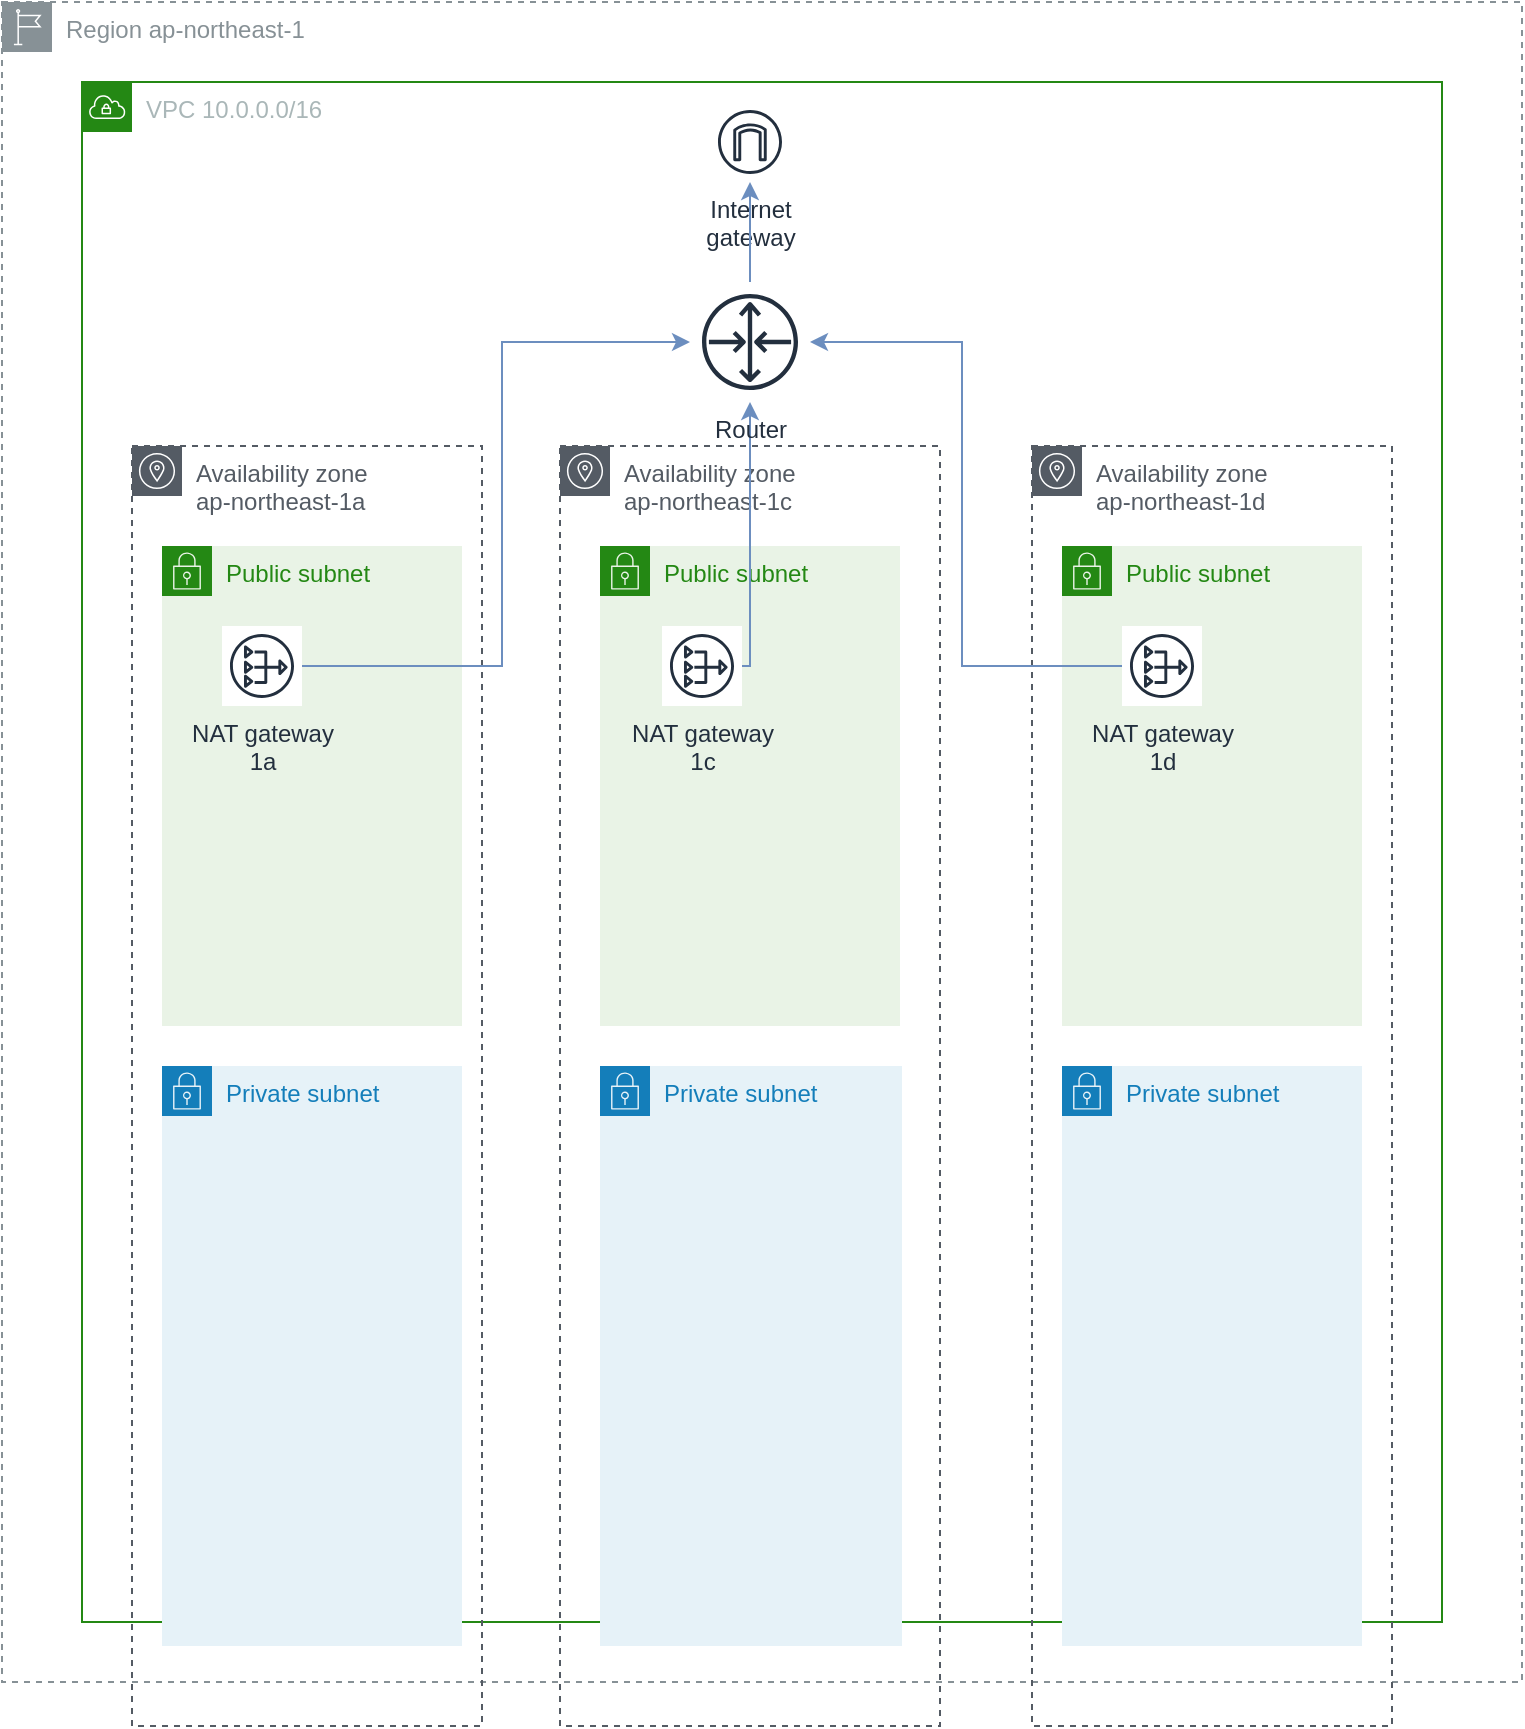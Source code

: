 <mxfile version="14.9.3" type="github">
  <diagram id="pXiEOel-agX9lO_ihAj1" name="Page-1">
    <mxGraphModel dx="889" dy="589" grid="1" gridSize="10" guides="1" tooltips="1" connect="1" arrows="1" fold="1" page="1" pageScale="1" pageWidth="827" pageHeight="1169" math="0" shadow="0">
      <root>
        <mxCell id="0" />
        <mxCell id="1" parent="0" />
        <mxCell id="SochqLOUoUlxbmxI7SCY-2" value="Region ap-northeast-1" style="outlineConnect=0;gradientColor=none;html=1;whiteSpace=wrap;fontSize=12;fontStyle=0;shape=mxgraph.aws4.group;grIcon=mxgraph.aws4.group_region;strokeColor=#879196;fillColor=none;verticalAlign=top;align=left;spacingLeft=30;fontColor=#879196;dashed=1;" vertex="1" parent="1">
          <mxGeometry x="40" y="40" width="760" height="840" as="geometry" />
        </mxCell>
        <mxCell id="SochqLOUoUlxbmxI7SCY-1" value="VPC 10.0.0.0/16" style="points=[[0,0],[0.25,0],[0.5,0],[0.75,0],[1,0],[1,0.25],[1,0.5],[1,0.75],[1,1],[0.75,1],[0.5,1],[0.25,1],[0,1],[0,0.75],[0,0.5],[0,0.25]];outlineConnect=0;gradientColor=none;html=1;whiteSpace=wrap;fontSize=12;fontStyle=0;shape=mxgraph.aws4.group;grIcon=mxgraph.aws4.group_vpc;strokeColor=#248814;fillColor=none;verticalAlign=top;align=left;spacingLeft=30;fontColor=#AAB7B8;dashed=0;" vertex="1" parent="1">
          <mxGeometry x="80" y="80" width="680" height="770" as="geometry" />
        </mxCell>
        <mxCell id="SochqLOUoUlxbmxI7SCY-10" value="Availability zone &lt;br&gt;ap-northeast-1a" style="outlineConnect=0;gradientColor=none;html=1;whiteSpace=wrap;fontSize=12;fontStyle=0;shape=mxgraph.aws4.group;grIcon=mxgraph.aws4.group_availability_zone;strokeColor=#545B64;fillColor=none;verticalAlign=top;align=left;spacingLeft=30;fontColor=#545B64;dashed=1;" vertex="1" parent="1">
          <mxGeometry x="105" y="262" width="175" height="640" as="geometry" />
        </mxCell>
        <mxCell id="SochqLOUoUlxbmxI7SCY-11" value="Availability zone&lt;br&gt;ap-northeast-1c" style="outlineConnect=0;gradientColor=none;html=1;whiteSpace=wrap;fontSize=12;fontStyle=0;shape=mxgraph.aws4.group;grIcon=mxgraph.aws4.group_availability_zone;strokeColor=#545B64;fillColor=none;verticalAlign=top;align=left;spacingLeft=30;fontColor=#545B64;dashed=1;" vertex="1" parent="1">
          <mxGeometry x="319" y="262" width="190" height="640" as="geometry" />
        </mxCell>
        <mxCell id="SochqLOUoUlxbmxI7SCY-12" value="Availability zone&lt;br&gt;ap-northeast-1d" style="outlineConnect=0;gradientColor=none;html=1;whiteSpace=wrap;fontSize=12;fontStyle=0;shape=mxgraph.aws4.group;grIcon=mxgraph.aws4.group_availability_zone;strokeColor=#545B64;fillColor=none;verticalAlign=top;align=left;spacingLeft=30;fontColor=#545B64;dashed=1;" vertex="1" parent="1">
          <mxGeometry x="555" y="262" width="180" height="640" as="geometry" />
        </mxCell>
        <mxCell id="SochqLOUoUlxbmxI7SCY-13" value="Public subnet" style="points=[[0,0],[0.25,0],[0.5,0],[0.75,0],[1,0],[1,0.25],[1,0.5],[1,0.75],[1,1],[0.75,1],[0.5,1],[0.25,1],[0,1],[0,0.75],[0,0.5],[0,0.25]];outlineConnect=0;gradientColor=none;html=1;whiteSpace=wrap;fontSize=12;fontStyle=0;shape=mxgraph.aws4.group;grIcon=mxgraph.aws4.group_security_group;grStroke=0;strokeColor=#248814;fillColor=#E9F3E6;verticalAlign=top;align=left;spacingLeft=30;fontColor=#248814;dashed=0;" vertex="1" parent="1">
          <mxGeometry x="120" y="312" width="150" height="240" as="geometry" />
        </mxCell>
        <mxCell id="SochqLOUoUlxbmxI7SCY-14" value="Public subnet" style="points=[[0,0],[0.25,0],[0.5,0],[0.75,0],[1,0],[1,0.25],[1,0.5],[1,0.75],[1,1],[0.75,1],[0.5,1],[0.25,1],[0,1],[0,0.75],[0,0.5],[0,0.25]];outlineConnect=0;gradientColor=none;html=1;whiteSpace=wrap;fontSize=12;fontStyle=0;shape=mxgraph.aws4.group;grIcon=mxgraph.aws4.group_security_group;grStroke=0;strokeColor=#248814;fillColor=#E9F3E6;verticalAlign=top;align=left;spacingLeft=30;fontColor=#248814;dashed=0;" vertex="1" parent="1">
          <mxGeometry x="570" y="312" width="150" height="240" as="geometry" />
        </mxCell>
        <mxCell id="SochqLOUoUlxbmxI7SCY-15" value="Public subnet" style="points=[[0,0],[0.25,0],[0.5,0],[0.75,0],[1,0],[1,0.25],[1,0.5],[1,0.75],[1,1],[0.75,1],[0.5,1],[0.25,1],[0,1],[0,0.75],[0,0.5],[0,0.25]];outlineConnect=0;gradientColor=none;html=1;whiteSpace=wrap;fontSize=12;fontStyle=0;shape=mxgraph.aws4.group;grIcon=mxgraph.aws4.group_security_group;grStroke=0;strokeColor=#248814;fillColor=#E9F3E6;verticalAlign=top;align=left;spacingLeft=30;fontColor=#248814;dashed=0;" vertex="1" parent="1">
          <mxGeometry x="339" y="312" width="150" height="240" as="geometry" />
        </mxCell>
        <mxCell id="SochqLOUoUlxbmxI7SCY-16" value="Private subnet" style="points=[[0,0],[0.25,0],[0.5,0],[0.75,0],[1,0],[1,0.25],[1,0.5],[1,0.75],[1,1],[0.75,1],[0.5,1],[0.25,1],[0,1],[0,0.75],[0,0.5],[0,0.25]];outlineConnect=0;gradientColor=none;html=1;whiteSpace=wrap;fontSize=12;fontStyle=0;shape=mxgraph.aws4.group;grIcon=mxgraph.aws4.group_security_group;grStroke=0;strokeColor=#147EBA;fillColor=#E6F2F8;verticalAlign=top;align=left;spacingLeft=30;fontColor=#147EBA;dashed=0;" vertex="1" parent="1">
          <mxGeometry x="339" y="572" width="151" height="290" as="geometry" />
        </mxCell>
        <mxCell id="SochqLOUoUlxbmxI7SCY-17" value="Private subnet" style="points=[[0,0],[0.25,0],[0.5,0],[0.75,0],[1,0],[1,0.25],[1,0.5],[1,0.75],[1,1],[0.75,1],[0.5,1],[0.25,1],[0,1],[0,0.75],[0,0.5],[0,0.25]];outlineConnect=0;gradientColor=none;html=1;whiteSpace=wrap;fontSize=12;fontStyle=0;shape=mxgraph.aws4.group;grIcon=mxgraph.aws4.group_security_group;grStroke=0;strokeColor=#147EBA;fillColor=#E6F2F8;verticalAlign=top;align=left;spacingLeft=30;fontColor=#147EBA;dashed=0;" vertex="1" parent="1">
          <mxGeometry x="570" y="572" width="150" height="290" as="geometry" />
        </mxCell>
        <mxCell id="SochqLOUoUlxbmxI7SCY-18" value="Private subnet" style="points=[[0,0],[0.25,0],[0.5,0],[0.75,0],[1,0],[1,0.25],[1,0.5],[1,0.75],[1,1],[0.75,1],[0.5,1],[0.25,1],[0,1],[0,0.75],[0,0.5],[0,0.25]];outlineConnect=0;gradientColor=none;html=1;whiteSpace=wrap;fontSize=12;fontStyle=0;shape=mxgraph.aws4.group;grIcon=mxgraph.aws4.group_security_group;grStroke=0;strokeColor=#147EBA;fillColor=#E6F2F8;verticalAlign=top;align=left;spacingLeft=30;fontColor=#147EBA;dashed=0;" vertex="1" parent="1">
          <mxGeometry x="120" y="572" width="150" height="290" as="geometry" />
        </mxCell>
        <mxCell id="SochqLOUoUlxbmxI7SCY-19" value="Internet&#xa;gateway" style="outlineConnect=0;fontColor=#232F3E;gradientColor=none;strokeColor=#232F3E;fillColor=#ffffff;dashed=0;verticalLabelPosition=bottom;verticalAlign=top;align=center;html=1;fontSize=12;fontStyle=0;aspect=fixed;shape=mxgraph.aws4.resourceIcon;resIcon=mxgraph.aws4.internet_gateway;" vertex="1" parent="1">
          <mxGeometry x="394" y="90" width="40" height="40" as="geometry" />
        </mxCell>
        <mxCell id="SochqLOUoUlxbmxI7SCY-27" style="edgeStyle=orthogonalEdgeStyle;rounded=0;orthogonalLoop=1;jettySize=auto;html=1;fillColor=#dae8fc;strokeColor=#6c8ebf;" edge="1" parent="1" source="SochqLOUoUlxbmxI7SCY-20" target="SochqLOUoUlxbmxI7SCY-25">
          <mxGeometry relative="1" as="geometry">
            <Array as="points">
              <mxPoint x="290" y="372" />
              <mxPoint x="290" y="210" />
            </Array>
          </mxGeometry>
        </mxCell>
        <mxCell id="SochqLOUoUlxbmxI7SCY-20" value="NAT gateway&lt;br&gt;1a" style="outlineConnect=0;fontColor=#232F3E;gradientColor=none;strokeColor=#232F3E;fillColor=#ffffff;dashed=0;verticalLabelPosition=bottom;verticalAlign=top;align=center;html=1;fontSize=12;fontStyle=0;aspect=fixed;shape=mxgraph.aws4.resourceIcon;resIcon=mxgraph.aws4.nat_gateway;" vertex="1" parent="1">
          <mxGeometry x="150" y="352" width="40" height="40" as="geometry" />
        </mxCell>
        <mxCell id="SochqLOUoUlxbmxI7SCY-31" style="edgeStyle=orthogonalEdgeStyle;rounded=0;orthogonalLoop=1;jettySize=auto;html=1;fillColor=#dae8fc;strokeColor=#6c8ebf;" edge="1" parent="1" source="SochqLOUoUlxbmxI7SCY-23" target="SochqLOUoUlxbmxI7SCY-25">
          <mxGeometry relative="1" as="geometry">
            <Array as="points">
              <mxPoint x="520" y="372" />
              <mxPoint x="520" y="210" />
            </Array>
          </mxGeometry>
        </mxCell>
        <mxCell id="SochqLOUoUlxbmxI7SCY-23" value="NAT gateway&lt;br&gt;1d" style="outlineConnect=0;fontColor=#232F3E;gradientColor=none;strokeColor=#232F3E;fillColor=#ffffff;dashed=0;verticalLabelPosition=bottom;verticalAlign=top;align=center;html=1;fontSize=12;fontStyle=0;aspect=fixed;shape=mxgraph.aws4.resourceIcon;resIcon=mxgraph.aws4.nat_gateway;" vertex="1" parent="1">
          <mxGeometry x="600" y="352" width="40" height="40" as="geometry" />
        </mxCell>
        <mxCell id="SochqLOUoUlxbmxI7SCY-30" style="edgeStyle=orthogonalEdgeStyle;rounded=0;orthogonalLoop=1;jettySize=auto;html=1;fillColor=#dae8fc;strokeColor=#6c8ebf;" edge="1" parent="1" source="SochqLOUoUlxbmxI7SCY-24" target="SochqLOUoUlxbmxI7SCY-25">
          <mxGeometry relative="1" as="geometry">
            <Array as="points">
              <mxPoint x="414" y="372" />
            </Array>
          </mxGeometry>
        </mxCell>
        <mxCell id="SochqLOUoUlxbmxI7SCY-24" value="NAT gateway&lt;br&gt;1c" style="outlineConnect=0;fontColor=#232F3E;gradientColor=none;strokeColor=#232F3E;fillColor=#ffffff;dashed=0;verticalLabelPosition=bottom;verticalAlign=top;align=center;html=1;fontSize=12;fontStyle=0;aspect=fixed;shape=mxgraph.aws4.resourceIcon;resIcon=mxgraph.aws4.nat_gateway;" vertex="1" parent="1">
          <mxGeometry x="370" y="352" width="40" height="40" as="geometry" />
        </mxCell>
        <mxCell id="SochqLOUoUlxbmxI7SCY-26" value="" style="edgeStyle=orthogonalEdgeStyle;rounded=0;orthogonalLoop=1;jettySize=auto;html=1;fillColor=#dae8fc;strokeColor=#6c8ebf;" edge="1" parent="1" source="SochqLOUoUlxbmxI7SCY-25" target="SochqLOUoUlxbmxI7SCY-19">
          <mxGeometry relative="1" as="geometry" />
        </mxCell>
        <mxCell id="SochqLOUoUlxbmxI7SCY-25" value="Router" style="outlineConnect=0;fontColor=#232F3E;gradientColor=none;strokeColor=#232F3E;fillColor=#ffffff;dashed=0;verticalLabelPosition=bottom;verticalAlign=top;align=center;html=1;fontSize=12;fontStyle=0;aspect=fixed;shape=mxgraph.aws4.resourceIcon;resIcon=mxgraph.aws4.router;" vertex="1" parent="1">
          <mxGeometry x="384" y="180" width="60" height="60" as="geometry" />
        </mxCell>
      </root>
    </mxGraphModel>
  </diagram>
</mxfile>

